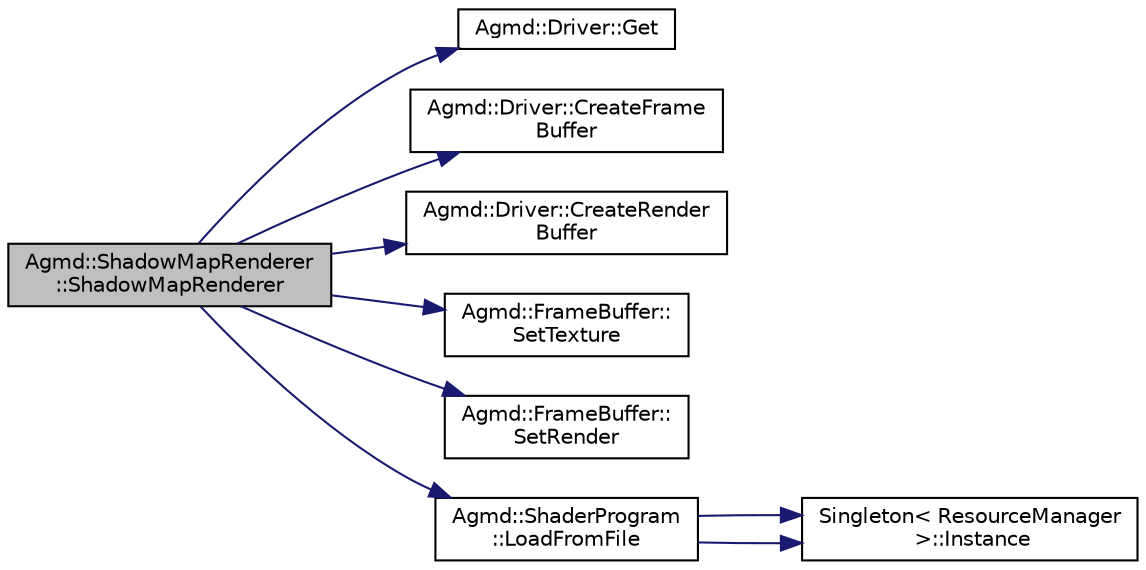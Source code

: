 digraph "Agmd::ShadowMapRenderer::ShadowMapRenderer"
{
  edge [fontname="Helvetica",fontsize="10",labelfontname="Helvetica",labelfontsize="10"];
  node [fontname="Helvetica",fontsize="10",shape=record];
  rankdir="LR";
  Node1 [label="Agmd::ShadowMapRenderer\l::ShadowMapRenderer",height=0.2,width=0.4,color="black", fillcolor="grey75", style="filled" fontcolor="black"];
  Node1 -> Node2 [color="midnightblue",fontsize="10",style="solid",fontname="Helvetica"];
  Node2 [label="Agmd::Driver::Get",height=0.2,width=0.4,color="black", fillcolor="white", style="filled",URL="$class_agmd_1_1_driver.html#aedf84a4d782cbaad6a5d5eb1fd17b682"];
  Node1 -> Node3 [color="midnightblue",fontsize="10",style="solid",fontname="Helvetica"];
  Node3 [label="Agmd::Driver::CreateFrame\lBuffer",height=0.2,width=0.4,color="black", fillcolor="white", style="filled",URL="$class_agmd_1_1_driver.html#a7c431ff6b04e96f258b987ae8d922a9c"];
  Node1 -> Node4 [color="midnightblue",fontsize="10",style="solid",fontname="Helvetica"];
  Node4 [label="Agmd::Driver::CreateRender\lBuffer",height=0.2,width=0.4,color="black", fillcolor="white", style="filled",URL="$class_agmd_1_1_driver.html#a879e98a0d21b772b487b358dd912429b"];
  Node1 -> Node5 [color="midnightblue",fontsize="10",style="solid",fontname="Helvetica"];
  Node5 [label="Agmd::FrameBuffer::\lSetTexture",height=0.2,width=0.4,color="black", fillcolor="white", style="filled",URL="$class_agmd_1_1_frame_buffer.html#a76ffe93cffad0a95befbee4dc575487a"];
  Node1 -> Node6 [color="midnightblue",fontsize="10",style="solid",fontname="Helvetica"];
  Node6 [label="Agmd::FrameBuffer::\lSetRender",height=0.2,width=0.4,color="black", fillcolor="white", style="filled",URL="$class_agmd_1_1_frame_buffer.html#ab31c37e22dba1f299186026d597d7377"];
  Node1 -> Node7 [color="midnightblue",fontsize="10",style="solid",fontname="Helvetica"];
  Node7 [label="Agmd::ShaderProgram\l::LoadFromFile",height=0.2,width=0.4,color="black", fillcolor="white", style="filled",URL="$class_agmd_1_1_shader_program.html#ad3acc3c0bf03b73ee16393cdc52cffc9"];
  Node7 -> Node8 [color="midnightblue",fontsize="10",style="solid",fontname="Helvetica"];
  Node8 [label="Singleton\< ResourceManager\l \>::Instance",height=0.2,width=0.4,color="black", fillcolor="white", style="filled",URL="$class_singleton.html#a131e87528259529400d58b6df5d9743c"];
  Node7 -> Node8 [color="midnightblue",fontsize="10",style="solid",fontname="Helvetica"];
}
